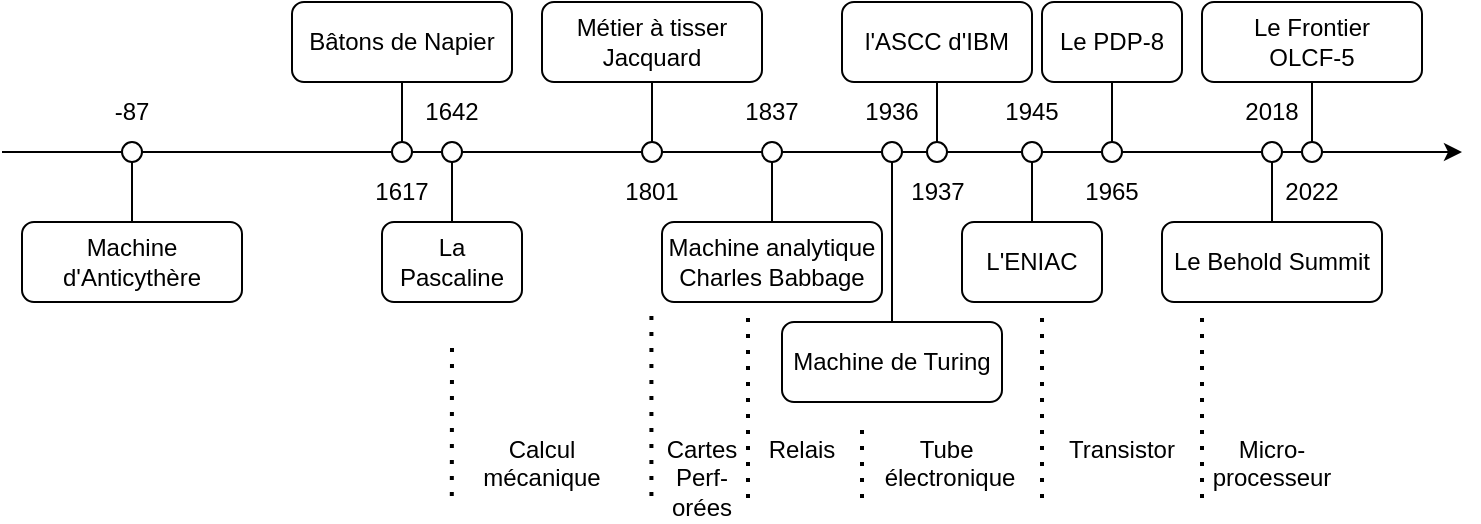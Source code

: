 <mxfile version="22.0.3" type="device">
  <diagram name="Page-1" id="JtSEoqSY3P67cDWs4eRp">
    <mxGraphModel dx="619" dy="109" grid="1" gridSize="10" guides="1" tooltips="1" connect="1" arrows="1" fold="1" page="1" pageScale="1" pageWidth="500" pageHeight="420" math="0" shadow="0">
      <root>
        <mxCell id="0" />
        <mxCell id="1" parent="0" />
        <mxCell id="sDIMK2-kgTZMhIiAH838-79" value="" style="endArrow=none;dashed=1;html=1;dashPattern=1 3;strokeWidth=2;rounded=0;" edge="1" parent="1">
          <mxGeometry width="50" height="50" relative="1" as="geometry">
            <mxPoint x="235" y="603" as="sourcePoint" />
            <mxPoint x="234.9" y="683" as="targetPoint" />
          </mxGeometry>
        </mxCell>
        <mxCell id="sDIMK2-kgTZMhIiAH838-78" value="" style="endArrow=none;dashed=1;html=1;dashPattern=1 3;strokeWidth=2;rounded=0;" edge="1" parent="1">
          <mxGeometry width="50" height="50" relative="1" as="geometry">
            <mxPoint x="383" y="588" as="sourcePoint" />
            <mxPoint x="383" y="678" as="targetPoint" />
          </mxGeometry>
        </mxCell>
        <mxCell id="sDIMK2-kgTZMhIiAH838-5" style="edgeStyle=orthogonalEdgeStyle;rounded=0;orthogonalLoop=1;jettySize=auto;html=1;exitX=0.5;exitY=0;exitDx=0;exitDy=0;entryX=0.5;entryY=1;entryDx=0;entryDy=0;endArrow=none;endFill=0;" edge="1" parent="1" source="sDIMK2-kgTZMhIiAH838-3" target="sDIMK2-kgTZMhIiAH838-4">
          <mxGeometry relative="1" as="geometry" />
        </mxCell>
        <mxCell id="sDIMK2-kgTZMhIiAH838-3" value="Machine d&#39;Anticythère" style="rounded=1;whiteSpace=wrap;html=1;" vertex="1" parent="1">
          <mxGeometry x="20" y="540" width="110" height="40" as="geometry" />
        </mxCell>
        <mxCell id="sDIMK2-kgTZMhIiAH838-66" style="edgeStyle=orthogonalEdgeStyle;rounded=0;orthogonalLoop=1;jettySize=auto;html=1;exitX=1;exitY=0.5;exitDx=0;exitDy=0;endArrow=none;endFill=0;" edge="1" parent="1" source="sDIMK2-kgTZMhIiAH838-4" target="sDIMK2-kgTZMhIiAH838-33">
          <mxGeometry relative="1" as="geometry" />
        </mxCell>
        <mxCell id="sDIMK2-kgTZMhIiAH838-77" style="edgeStyle=orthogonalEdgeStyle;rounded=0;orthogonalLoop=1;jettySize=auto;html=1;exitX=0;exitY=0.5;exitDx=0;exitDy=0;endArrow=none;endFill=0;" edge="1" parent="1" source="sDIMK2-kgTZMhIiAH838-4">
          <mxGeometry relative="1" as="geometry">
            <mxPoint x="10" y="505" as="targetPoint" />
          </mxGeometry>
        </mxCell>
        <mxCell id="sDIMK2-kgTZMhIiAH838-4" value="" style="ellipse;whiteSpace=wrap;html=1;aspect=fixed;" vertex="1" parent="1">
          <mxGeometry x="70" y="500" width="10" height="10" as="geometry" />
        </mxCell>
        <mxCell id="sDIMK2-kgTZMhIiAH838-6" style="edgeStyle=orthogonalEdgeStyle;rounded=0;orthogonalLoop=1;jettySize=auto;html=1;exitX=0.5;exitY=0;exitDx=0;exitDy=0;entryX=0.5;entryY=1;entryDx=0;entryDy=0;endArrow=none;endFill=0;" edge="1" parent="1" source="sDIMK2-kgTZMhIiAH838-7" target="sDIMK2-kgTZMhIiAH838-8">
          <mxGeometry relative="1" as="geometry" />
        </mxCell>
        <mxCell id="sDIMK2-kgTZMhIiAH838-7" value="La Pascaline" style="rounded=1;whiteSpace=wrap;html=1;" vertex="1" parent="1">
          <mxGeometry x="200" y="540" width="70" height="40" as="geometry" />
        </mxCell>
        <mxCell id="sDIMK2-kgTZMhIiAH838-68" style="edgeStyle=orthogonalEdgeStyle;rounded=0;orthogonalLoop=1;jettySize=auto;html=1;exitX=1;exitY=0.5;exitDx=0;exitDy=0;entryX=0;entryY=0.5;entryDx=0;entryDy=0;endArrow=none;endFill=0;" edge="1" parent="1" source="sDIMK2-kgTZMhIiAH838-8" target="sDIMK2-kgTZMhIiAH838-11">
          <mxGeometry relative="1" as="geometry" />
        </mxCell>
        <mxCell id="sDIMK2-kgTZMhIiAH838-8" value="" style="ellipse;whiteSpace=wrap;html=1;aspect=fixed;" vertex="1" parent="1">
          <mxGeometry x="230" y="500" width="10" height="10" as="geometry" />
        </mxCell>
        <mxCell id="sDIMK2-kgTZMhIiAH838-13" value="1642" style="text;strokeColor=none;align=center;fillColor=none;html=1;verticalAlign=middle;whiteSpace=wrap;rounded=0;" vertex="1" parent="1">
          <mxGeometry x="205" y="470" width="60" height="30" as="geometry" />
        </mxCell>
        <mxCell id="sDIMK2-kgTZMhIiAH838-31" style="edgeStyle=orthogonalEdgeStyle;rounded=0;orthogonalLoop=1;jettySize=auto;html=1;endArrow=none;endFill=0;" edge="1" parent="1" source="sDIMK2-kgTZMhIiAH838-32" target="sDIMK2-kgTZMhIiAH838-33">
          <mxGeometry relative="1" as="geometry">
            <mxPoint x="215" y="510" as="targetPoint" />
          </mxGeometry>
        </mxCell>
        <mxCell id="sDIMK2-kgTZMhIiAH838-32" value="Bâtons de Napier" style="rounded=1;whiteSpace=wrap;html=1;" vertex="1" parent="1">
          <mxGeometry x="155" y="430" width="110" height="40" as="geometry" />
        </mxCell>
        <mxCell id="sDIMK2-kgTZMhIiAH838-67" style="edgeStyle=orthogonalEdgeStyle;rounded=0;orthogonalLoop=1;jettySize=auto;html=1;exitX=1;exitY=0.5;exitDx=0;exitDy=0;entryX=0;entryY=0.5;entryDx=0;entryDy=0;endArrow=none;endFill=0;" edge="1" parent="1" source="sDIMK2-kgTZMhIiAH838-33" target="sDIMK2-kgTZMhIiAH838-8">
          <mxGeometry relative="1" as="geometry" />
        </mxCell>
        <mxCell id="sDIMK2-kgTZMhIiAH838-33" value="" style="ellipse;whiteSpace=wrap;html=1;aspect=fixed;" vertex="1" parent="1">
          <mxGeometry x="205" y="500" width="10" height="10" as="geometry" />
        </mxCell>
        <mxCell id="sDIMK2-kgTZMhIiAH838-34" value="1617" style="text;strokeColor=none;align=center;fillColor=none;html=1;verticalAlign=middle;whiteSpace=wrap;rounded=0;" vertex="1" parent="1">
          <mxGeometry x="180" y="510" width="60" height="30" as="geometry" />
        </mxCell>
        <mxCell id="sDIMK2-kgTZMhIiAH838-47" style="edgeStyle=orthogonalEdgeStyle;rounded=0;orthogonalLoop=1;jettySize=auto;html=1;endArrow=none;endFill=0;" edge="1" parent="1" source="sDIMK2-kgTZMhIiAH838-48" target="sDIMK2-kgTZMhIiAH838-49">
          <mxGeometry relative="1" as="geometry">
            <mxPoint x="670" y="510" as="targetPoint" />
          </mxGeometry>
        </mxCell>
        <mxCell id="sDIMK2-kgTZMhIiAH838-48" value="Le Frontier&lt;br&gt;OLCF-5" style="rounded=1;whiteSpace=wrap;html=1;" vertex="1" parent="1">
          <mxGeometry x="610" y="430" width="110" height="40" as="geometry" />
        </mxCell>
        <mxCell id="sDIMK2-kgTZMhIiAH838-76" style="edgeStyle=orthogonalEdgeStyle;rounded=0;orthogonalLoop=1;jettySize=auto;html=1;exitX=1;exitY=0.5;exitDx=0;exitDy=0;" edge="1" parent="1" source="sDIMK2-kgTZMhIiAH838-49">
          <mxGeometry relative="1" as="geometry">
            <mxPoint x="740" y="505" as="targetPoint" />
          </mxGeometry>
        </mxCell>
        <mxCell id="sDIMK2-kgTZMhIiAH838-49" value="" style="ellipse;whiteSpace=wrap;html=1;aspect=fixed;" vertex="1" parent="1">
          <mxGeometry x="660" y="500" width="10" height="10" as="geometry" />
        </mxCell>
        <mxCell id="sDIMK2-kgTZMhIiAH838-50" value="2022" style="text;strokeColor=none;align=center;fillColor=none;html=1;verticalAlign=middle;whiteSpace=wrap;rounded=0;" vertex="1" parent="1">
          <mxGeometry x="635" y="510" width="60" height="30" as="geometry" />
        </mxCell>
        <mxCell id="sDIMK2-kgTZMhIiAH838-51" value="" style="group" vertex="1" connectable="0" parent="1">
          <mxGeometry x="590" y="470" width="110" height="110" as="geometry" />
        </mxCell>
        <mxCell id="sDIMK2-kgTZMhIiAH838-44" value="Le Behold Summit" style="rounded=1;whiteSpace=wrap;html=1;" vertex="1" parent="sDIMK2-kgTZMhIiAH838-51">
          <mxGeometry y="70" width="110" height="40" as="geometry" />
        </mxCell>
        <mxCell id="sDIMK2-kgTZMhIiAH838-45" value="" style="ellipse;whiteSpace=wrap;html=1;aspect=fixed;" vertex="1" parent="sDIMK2-kgTZMhIiAH838-51">
          <mxGeometry x="50" y="30" width="10" height="10" as="geometry" />
        </mxCell>
        <mxCell id="sDIMK2-kgTZMhIiAH838-43" style="edgeStyle=orthogonalEdgeStyle;rounded=0;orthogonalLoop=1;jettySize=auto;html=1;exitX=0.5;exitY=0;exitDx=0;exitDy=0;entryX=0.5;entryY=1;entryDx=0;entryDy=0;endArrow=none;endFill=0;" edge="1" parent="sDIMK2-kgTZMhIiAH838-51" source="sDIMK2-kgTZMhIiAH838-44" target="sDIMK2-kgTZMhIiAH838-45">
          <mxGeometry relative="1" as="geometry" />
        </mxCell>
        <mxCell id="sDIMK2-kgTZMhIiAH838-46" value="2018" style="text;strokeColor=none;align=center;fillColor=none;html=1;verticalAlign=middle;whiteSpace=wrap;rounded=0;" vertex="1" parent="sDIMK2-kgTZMhIiAH838-51">
          <mxGeometry x="25" width="60" height="30" as="geometry" />
        </mxCell>
        <mxCell id="sDIMK2-kgTZMhIiAH838-53" value="" style="group" vertex="1" connectable="0" parent="1">
          <mxGeometry x="510" y="430" width="110" height="110" as="geometry" />
        </mxCell>
        <mxCell id="sDIMK2-kgTZMhIiAH838-36" value="Le PDP-8" style="rounded=1;whiteSpace=wrap;html=1;" vertex="1" parent="sDIMK2-kgTZMhIiAH838-53">
          <mxGeometry x="20" width="70" height="40" as="geometry" />
        </mxCell>
        <mxCell id="sDIMK2-kgTZMhIiAH838-37" value="" style="ellipse;whiteSpace=wrap;html=1;aspect=fixed;" vertex="1" parent="sDIMK2-kgTZMhIiAH838-53">
          <mxGeometry x="50" y="70" width="10" height="10" as="geometry" />
        </mxCell>
        <mxCell id="sDIMK2-kgTZMhIiAH838-35" style="edgeStyle=orthogonalEdgeStyle;rounded=0;orthogonalLoop=1;jettySize=auto;html=1;endArrow=none;endFill=0;" edge="1" parent="sDIMK2-kgTZMhIiAH838-53" source="sDIMK2-kgTZMhIiAH838-36" target="sDIMK2-kgTZMhIiAH838-37">
          <mxGeometry relative="1" as="geometry">
            <mxPoint x="60" y="80" as="targetPoint" />
          </mxGeometry>
        </mxCell>
        <mxCell id="sDIMK2-kgTZMhIiAH838-38" value="1965" style="text;strokeColor=none;align=center;fillColor=none;html=1;verticalAlign=middle;whiteSpace=wrap;rounded=0;" vertex="1" parent="sDIMK2-kgTZMhIiAH838-53">
          <mxGeometry x="25" y="80" width="60" height="30" as="geometry" />
        </mxCell>
        <mxCell id="sDIMK2-kgTZMhIiAH838-54" value="" style="group" vertex="1" connectable="0" parent="1">
          <mxGeometry x="470" y="470" width="110" height="110" as="geometry" />
        </mxCell>
        <mxCell id="sDIMK2-kgTZMhIiAH838-28" value="L&#39;ENIAC" style="rounded=1;whiteSpace=wrap;html=1;" vertex="1" parent="sDIMK2-kgTZMhIiAH838-54">
          <mxGeometry x="20" y="70" width="70" height="40" as="geometry" />
        </mxCell>
        <mxCell id="sDIMK2-kgTZMhIiAH838-29" value="" style="ellipse;whiteSpace=wrap;html=1;aspect=fixed;" vertex="1" parent="sDIMK2-kgTZMhIiAH838-54">
          <mxGeometry x="50" y="30" width="10" height="10" as="geometry" />
        </mxCell>
        <mxCell id="sDIMK2-kgTZMhIiAH838-27" style="edgeStyle=orthogonalEdgeStyle;rounded=0;orthogonalLoop=1;jettySize=auto;html=1;exitX=0.5;exitY=0;exitDx=0;exitDy=0;entryX=0.5;entryY=1;entryDx=0;entryDy=0;endArrow=none;endFill=0;" edge="1" parent="sDIMK2-kgTZMhIiAH838-54" source="sDIMK2-kgTZMhIiAH838-28" target="sDIMK2-kgTZMhIiAH838-29">
          <mxGeometry relative="1" as="geometry" />
        </mxCell>
        <mxCell id="sDIMK2-kgTZMhIiAH838-30" value="1945" style="text;strokeColor=none;align=center;fillColor=none;html=1;verticalAlign=middle;whiteSpace=wrap;rounded=0;" vertex="1" parent="sDIMK2-kgTZMhIiAH838-54">
          <mxGeometry x="25" width="60" height="30" as="geometry" />
        </mxCell>
        <mxCell id="sDIMK2-kgTZMhIiAH838-55" value="" style="group" vertex="1" connectable="0" parent="1">
          <mxGeometry x="430" y="430" width="95" height="110" as="geometry" />
        </mxCell>
        <mxCell id="sDIMK2-kgTZMhIiAH838-24" value="l&#39;ASCC d&#39;IBM" style="rounded=1;whiteSpace=wrap;html=1;" vertex="1" parent="sDIMK2-kgTZMhIiAH838-55">
          <mxGeometry width="95" height="40" as="geometry" />
        </mxCell>
        <mxCell id="sDIMK2-kgTZMhIiAH838-25" value="" style="ellipse;whiteSpace=wrap;html=1;aspect=fixed;" vertex="1" parent="sDIMK2-kgTZMhIiAH838-55">
          <mxGeometry x="42.5" y="70" width="10" height="10" as="geometry" />
        </mxCell>
        <mxCell id="sDIMK2-kgTZMhIiAH838-23" style="edgeStyle=orthogonalEdgeStyle;rounded=0;orthogonalLoop=1;jettySize=auto;html=1;endArrow=none;endFill=0;" edge="1" parent="sDIMK2-kgTZMhIiAH838-55" source="sDIMK2-kgTZMhIiAH838-24" target="sDIMK2-kgTZMhIiAH838-25">
          <mxGeometry relative="1" as="geometry">
            <mxPoint x="52.5" y="80" as="targetPoint" />
          </mxGeometry>
        </mxCell>
        <mxCell id="sDIMK2-kgTZMhIiAH838-26" value="1937" style="text;strokeColor=none;align=center;fillColor=none;html=1;verticalAlign=middle;whiteSpace=wrap;rounded=0;" vertex="1" parent="sDIMK2-kgTZMhIiAH838-55">
          <mxGeometry x="17.5" y="80" width="60" height="30" as="geometry" />
        </mxCell>
        <mxCell id="sDIMK2-kgTZMhIiAH838-56" value="" style="group" vertex="1" connectable="0" parent="1">
          <mxGeometry x="340" y="470" width="110" height="110" as="geometry" />
        </mxCell>
        <mxCell id="sDIMK2-kgTZMhIiAH838-15" value="Machine analytique Charles Babbage" style="rounded=1;whiteSpace=wrap;html=1;" vertex="1" parent="sDIMK2-kgTZMhIiAH838-56">
          <mxGeometry y="70" width="110" height="40" as="geometry" />
        </mxCell>
        <mxCell id="sDIMK2-kgTZMhIiAH838-16" value="" style="ellipse;whiteSpace=wrap;html=1;aspect=fixed;" vertex="1" parent="sDIMK2-kgTZMhIiAH838-56">
          <mxGeometry x="50" y="30" width="10" height="10" as="geometry" />
        </mxCell>
        <mxCell id="sDIMK2-kgTZMhIiAH838-14" style="edgeStyle=orthogonalEdgeStyle;rounded=0;orthogonalLoop=1;jettySize=auto;html=1;exitX=0.5;exitY=0;exitDx=0;exitDy=0;entryX=0.5;entryY=1;entryDx=0;entryDy=0;endArrow=none;endFill=0;" edge="1" parent="sDIMK2-kgTZMhIiAH838-56" source="sDIMK2-kgTZMhIiAH838-15" target="sDIMK2-kgTZMhIiAH838-16">
          <mxGeometry relative="1" as="geometry" />
        </mxCell>
        <mxCell id="sDIMK2-kgTZMhIiAH838-17" value="1837" style="text;strokeColor=none;align=center;fillColor=none;html=1;verticalAlign=middle;whiteSpace=wrap;rounded=0;" vertex="1" parent="sDIMK2-kgTZMhIiAH838-56">
          <mxGeometry x="25" width="60" height="30" as="geometry" />
        </mxCell>
        <mxCell id="sDIMK2-kgTZMhIiAH838-57" value="" style="group" vertex="1" connectable="0" parent="1">
          <mxGeometry x="280" y="430" width="110" height="110" as="geometry" />
        </mxCell>
        <mxCell id="sDIMK2-kgTZMhIiAH838-10" value="Métier à tisser Jacquard" style="rounded=1;whiteSpace=wrap;html=1;" vertex="1" parent="sDIMK2-kgTZMhIiAH838-57">
          <mxGeometry width="110" height="40" as="geometry" />
        </mxCell>
        <mxCell id="sDIMK2-kgTZMhIiAH838-11" value="" style="ellipse;whiteSpace=wrap;html=1;aspect=fixed;" vertex="1" parent="sDIMK2-kgTZMhIiAH838-57">
          <mxGeometry x="50" y="70" width="10" height="10" as="geometry" />
        </mxCell>
        <mxCell id="sDIMK2-kgTZMhIiAH838-9" style="edgeStyle=orthogonalEdgeStyle;rounded=0;orthogonalLoop=1;jettySize=auto;html=1;endArrow=none;endFill=0;" edge="1" parent="sDIMK2-kgTZMhIiAH838-57" source="sDIMK2-kgTZMhIiAH838-10" target="sDIMK2-kgTZMhIiAH838-11">
          <mxGeometry relative="1" as="geometry">
            <mxPoint x="60" y="80" as="targetPoint" />
          </mxGeometry>
        </mxCell>
        <mxCell id="sDIMK2-kgTZMhIiAH838-12" value="1801" style="text;strokeColor=none;align=center;fillColor=none;html=1;verticalAlign=middle;whiteSpace=wrap;rounded=0;" vertex="1" parent="sDIMK2-kgTZMhIiAH838-57">
          <mxGeometry x="25" y="80" width="60" height="30" as="geometry" />
        </mxCell>
        <mxCell id="sDIMK2-kgTZMhIiAH838-58" value="-87" style="text;strokeColor=none;align=center;fillColor=none;html=1;verticalAlign=middle;whiteSpace=wrap;rounded=0;" vertex="1" parent="1">
          <mxGeometry x="45" y="470" width="60" height="30" as="geometry" />
        </mxCell>
        <mxCell id="sDIMK2-kgTZMhIiAH838-65" value="" style="group" vertex="1" connectable="0" parent="1">
          <mxGeometry x="400" y="470" width="110" height="160" as="geometry" />
        </mxCell>
        <mxCell id="sDIMK2-kgTZMhIiAH838-61" value="Machine de Turing" style="rounded=1;whiteSpace=wrap;html=1;" vertex="1" parent="sDIMK2-kgTZMhIiAH838-65">
          <mxGeometry y="120" width="110" height="40" as="geometry" />
        </mxCell>
        <mxCell id="sDIMK2-kgTZMhIiAH838-62" value="" style="ellipse;whiteSpace=wrap;html=1;aspect=fixed;" vertex="1" parent="sDIMK2-kgTZMhIiAH838-65">
          <mxGeometry x="50" y="30" width="10" height="10" as="geometry" />
        </mxCell>
        <mxCell id="sDIMK2-kgTZMhIiAH838-63" style="edgeStyle=orthogonalEdgeStyle;rounded=0;orthogonalLoop=1;jettySize=auto;html=1;exitX=0.5;exitY=0;exitDx=0;exitDy=0;entryX=0.5;entryY=1;entryDx=0;entryDy=0;endArrow=none;endFill=0;" edge="1" parent="sDIMK2-kgTZMhIiAH838-65" source="sDIMK2-kgTZMhIiAH838-61" target="sDIMK2-kgTZMhIiAH838-62">
          <mxGeometry relative="1" as="geometry" />
        </mxCell>
        <mxCell id="sDIMK2-kgTZMhIiAH838-64" value="1936" style="text;strokeColor=none;align=center;fillColor=none;html=1;verticalAlign=middle;whiteSpace=wrap;rounded=0;" vertex="1" parent="sDIMK2-kgTZMhIiAH838-65">
          <mxGeometry x="25" width="60" height="30" as="geometry" />
        </mxCell>
        <mxCell id="sDIMK2-kgTZMhIiAH838-69" style="edgeStyle=orthogonalEdgeStyle;rounded=0;orthogonalLoop=1;jettySize=auto;html=1;exitX=1;exitY=0.5;exitDx=0;exitDy=0;entryX=0;entryY=0.5;entryDx=0;entryDy=0;endArrow=none;endFill=0;" edge="1" parent="1" source="sDIMK2-kgTZMhIiAH838-11" target="sDIMK2-kgTZMhIiAH838-16">
          <mxGeometry relative="1" as="geometry" />
        </mxCell>
        <mxCell id="sDIMK2-kgTZMhIiAH838-70" style="edgeStyle=orthogonalEdgeStyle;rounded=0;orthogonalLoop=1;jettySize=auto;html=1;exitX=1;exitY=0.5;exitDx=0;exitDy=0;entryX=0;entryY=0.5;entryDx=0;entryDy=0;endArrow=none;endFill=0;" edge="1" parent="1" source="sDIMK2-kgTZMhIiAH838-16" target="sDIMK2-kgTZMhIiAH838-62">
          <mxGeometry relative="1" as="geometry" />
        </mxCell>
        <mxCell id="sDIMK2-kgTZMhIiAH838-71" style="edgeStyle=orthogonalEdgeStyle;rounded=0;orthogonalLoop=1;jettySize=auto;html=1;exitX=1;exitY=0.5;exitDx=0;exitDy=0;entryX=0;entryY=0.5;entryDx=0;entryDy=0;endArrow=none;endFill=0;" edge="1" parent="1" source="sDIMK2-kgTZMhIiAH838-62" target="sDIMK2-kgTZMhIiAH838-25">
          <mxGeometry relative="1" as="geometry" />
        </mxCell>
        <mxCell id="sDIMK2-kgTZMhIiAH838-72" style="edgeStyle=orthogonalEdgeStyle;rounded=0;orthogonalLoop=1;jettySize=auto;html=1;exitX=1;exitY=0.5;exitDx=0;exitDy=0;entryX=0;entryY=0.5;entryDx=0;entryDy=0;endArrow=none;endFill=0;" edge="1" parent="1" source="sDIMK2-kgTZMhIiAH838-25" target="sDIMK2-kgTZMhIiAH838-29">
          <mxGeometry relative="1" as="geometry" />
        </mxCell>
        <mxCell id="sDIMK2-kgTZMhIiAH838-73" style="edgeStyle=orthogonalEdgeStyle;rounded=0;orthogonalLoop=1;jettySize=auto;html=1;exitX=1;exitY=0.5;exitDx=0;exitDy=0;entryX=0;entryY=0.5;entryDx=0;entryDy=0;endArrow=none;endFill=0;" edge="1" parent="1" source="sDIMK2-kgTZMhIiAH838-29" target="sDIMK2-kgTZMhIiAH838-37">
          <mxGeometry relative="1" as="geometry" />
        </mxCell>
        <mxCell id="sDIMK2-kgTZMhIiAH838-74" style="edgeStyle=orthogonalEdgeStyle;rounded=0;orthogonalLoop=1;jettySize=auto;html=1;exitX=1;exitY=0.5;exitDx=0;exitDy=0;entryX=0;entryY=0.5;entryDx=0;entryDy=0;endArrow=none;endFill=0;" edge="1" parent="1" source="sDIMK2-kgTZMhIiAH838-37" target="sDIMK2-kgTZMhIiAH838-45">
          <mxGeometry relative="1" as="geometry" />
        </mxCell>
        <mxCell id="sDIMK2-kgTZMhIiAH838-75" style="edgeStyle=orthogonalEdgeStyle;rounded=0;orthogonalLoop=1;jettySize=auto;html=1;exitX=1;exitY=0.5;exitDx=0;exitDy=0;entryX=0;entryY=0.5;entryDx=0;entryDy=0;endArrow=none;endFill=0;" edge="1" parent="1" source="sDIMK2-kgTZMhIiAH838-45" target="sDIMK2-kgTZMhIiAH838-49">
          <mxGeometry relative="1" as="geometry" />
        </mxCell>
        <mxCell id="sDIMK2-kgTZMhIiAH838-80" value="Calcul mécanique" style="text;strokeColor=none;align=center;fillColor=none;html=1;verticalAlign=top;whiteSpace=wrap;rounded=0;" vertex="1" parent="1">
          <mxGeometry x="250" y="640" width="60" height="30" as="geometry" />
        </mxCell>
        <mxCell id="sDIMK2-kgTZMhIiAH838-81" value="" style="endArrow=none;dashed=1;html=1;dashPattern=1 3;strokeWidth=2;rounded=0;" edge="1" parent="1">
          <mxGeometry width="50" height="50" relative="1" as="geometry">
            <mxPoint x="440" y="644" as="sourcePoint" />
            <mxPoint x="440" y="679" as="targetPoint" />
            <Array as="points">
              <mxPoint x="440" y="674" />
            </Array>
          </mxGeometry>
        </mxCell>
        <mxCell id="sDIMK2-kgTZMhIiAH838-82" value="Relais" style="text;strokeColor=none;align=center;fillColor=none;html=1;verticalAlign=top;whiteSpace=wrap;rounded=0;" vertex="1" parent="1">
          <mxGeometry x="380" y="640" width="60" height="30" as="geometry" />
        </mxCell>
        <mxCell id="sDIMK2-kgTZMhIiAH838-83" value="Tube&amp;nbsp;&lt;br&gt;électronique" style="text;strokeColor=none;align=center;fillColor=none;html=1;verticalAlign=top;whiteSpace=wrap;rounded=0;" vertex="1" parent="1">
          <mxGeometry x="454" y="640" width="60" height="30" as="geometry" />
        </mxCell>
        <mxCell id="sDIMK2-kgTZMhIiAH838-84" value="Transistor" style="text;strokeColor=none;align=center;fillColor=none;html=1;verticalAlign=top;whiteSpace=wrap;rounded=0;" vertex="1" parent="1">
          <mxGeometry x="540" y="640" width="60" height="30" as="geometry" />
        </mxCell>
        <mxCell id="sDIMK2-kgTZMhIiAH838-85" value="" style="endArrow=none;dashed=1;html=1;dashPattern=1 3;strokeWidth=2;rounded=0;" edge="1" parent="1">
          <mxGeometry width="50" height="50" relative="1" as="geometry">
            <mxPoint x="530" y="588" as="sourcePoint" />
            <mxPoint x="530" y="678" as="targetPoint" />
            <Array as="points">
              <mxPoint x="530" y="673" />
            </Array>
          </mxGeometry>
        </mxCell>
        <mxCell id="sDIMK2-kgTZMhIiAH838-86" value="" style="endArrow=none;dashed=1;html=1;dashPattern=1 3;strokeWidth=2;rounded=0;" edge="1" parent="1">
          <mxGeometry width="50" height="50" relative="1" as="geometry">
            <mxPoint x="610" y="588" as="sourcePoint" />
            <mxPoint x="610" y="678" as="targetPoint" />
            <Array as="points">
              <mxPoint x="610" y="673" />
            </Array>
          </mxGeometry>
        </mxCell>
        <mxCell id="sDIMK2-kgTZMhIiAH838-87" value="Micro-processeur" style="text;strokeColor=none;align=center;fillColor=none;html=1;verticalAlign=top;whiteSpace=wrap;rounded=0;" vertex="1" parent="1">
          <mxGeometry x="615" y="640" width="60" height="30" as="geometry" />
        </mxCell>
        <mxCell id="sDIMK2-kgTZMhIiAH838-88" value="" style="endArrow=none;dashed=1;html=1;dashPattern=1 3;strokeWidth=2;rounded=0;" edge="1" parent="1">
          <mxGeometry width="50" height="50" relative="1" as="geometry">
            <mxPoint x="334.71" y="587" as="sourcePoint" />
            <mxPoint x="334.71" y="677" as="targetPoint" />
          </mxGeometry>
        </mxCell>
        <mxCell id="sDIMK2-kgTZMhIiAH838-89" value="Cartes&lt;br&gt;Perf-&lt;br&gt;orées" style="text;strokeColor=none;align=center;fillColor=none;html=1;verticalAlign=top;whiteSpace=wrap;rounded=0;" vertex="1" parent="1">
          <mxGeometry x="330" y="640" width="60" height="30" as="geometry" />
        </mxCell>
      </root>
    </mxGraphModel>
  </diagram>
</mxfile>
